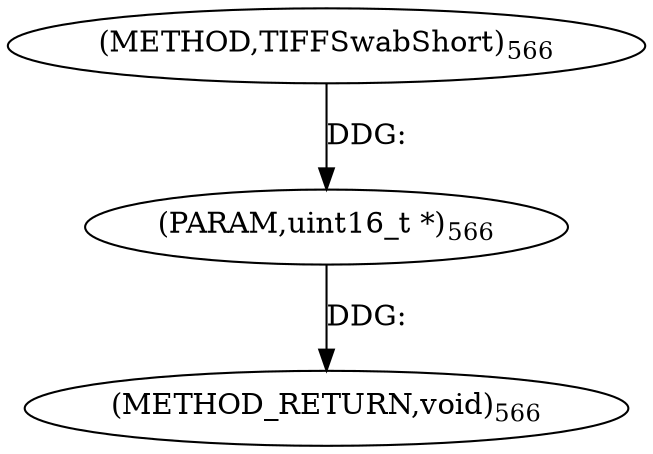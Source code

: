 digraph "TIFFSwabShort" {  
"9205" [label = <(METHOD,TIFFSwabShort)<SUB>566</SUB>> ]
"9207" [label = <(METHOD_RETURN,void)<SUB>566</SUB>> ]
"9206" [label = <(PARAM,uint16_t *)<SUB>566</SUB>> ]
  "9206" -> "9207"  [ label = "DDG: "] 
  "9205" -> "9206"  [ label = "DDG: "] 
}
